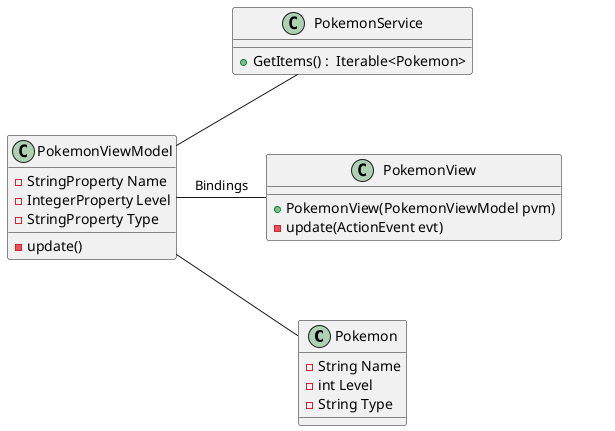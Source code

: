 @startuml exercice2
  class Pokemon {
    - String Name
    - int Level
    - String Type
  }

  class PokemonService {
    + GetItems() :  Iterable<Pokemon>
  }

class PokemonViewModel {
    - StringProperty Name
    - IntegerProperty Level
    - StringProperty Type
    - update()
}

class PokemonView {
    + PokemonView(PokemonViewModel pvm)
    - update(ActionEvent evt)
}

Pokemon -[hidden]--> PokemonService

PokemonView -right- PokemonViewModel : Bindings

PokemonViewModel -up- PokemonService

PokemonViewModel -right- Pokemon

@enduml